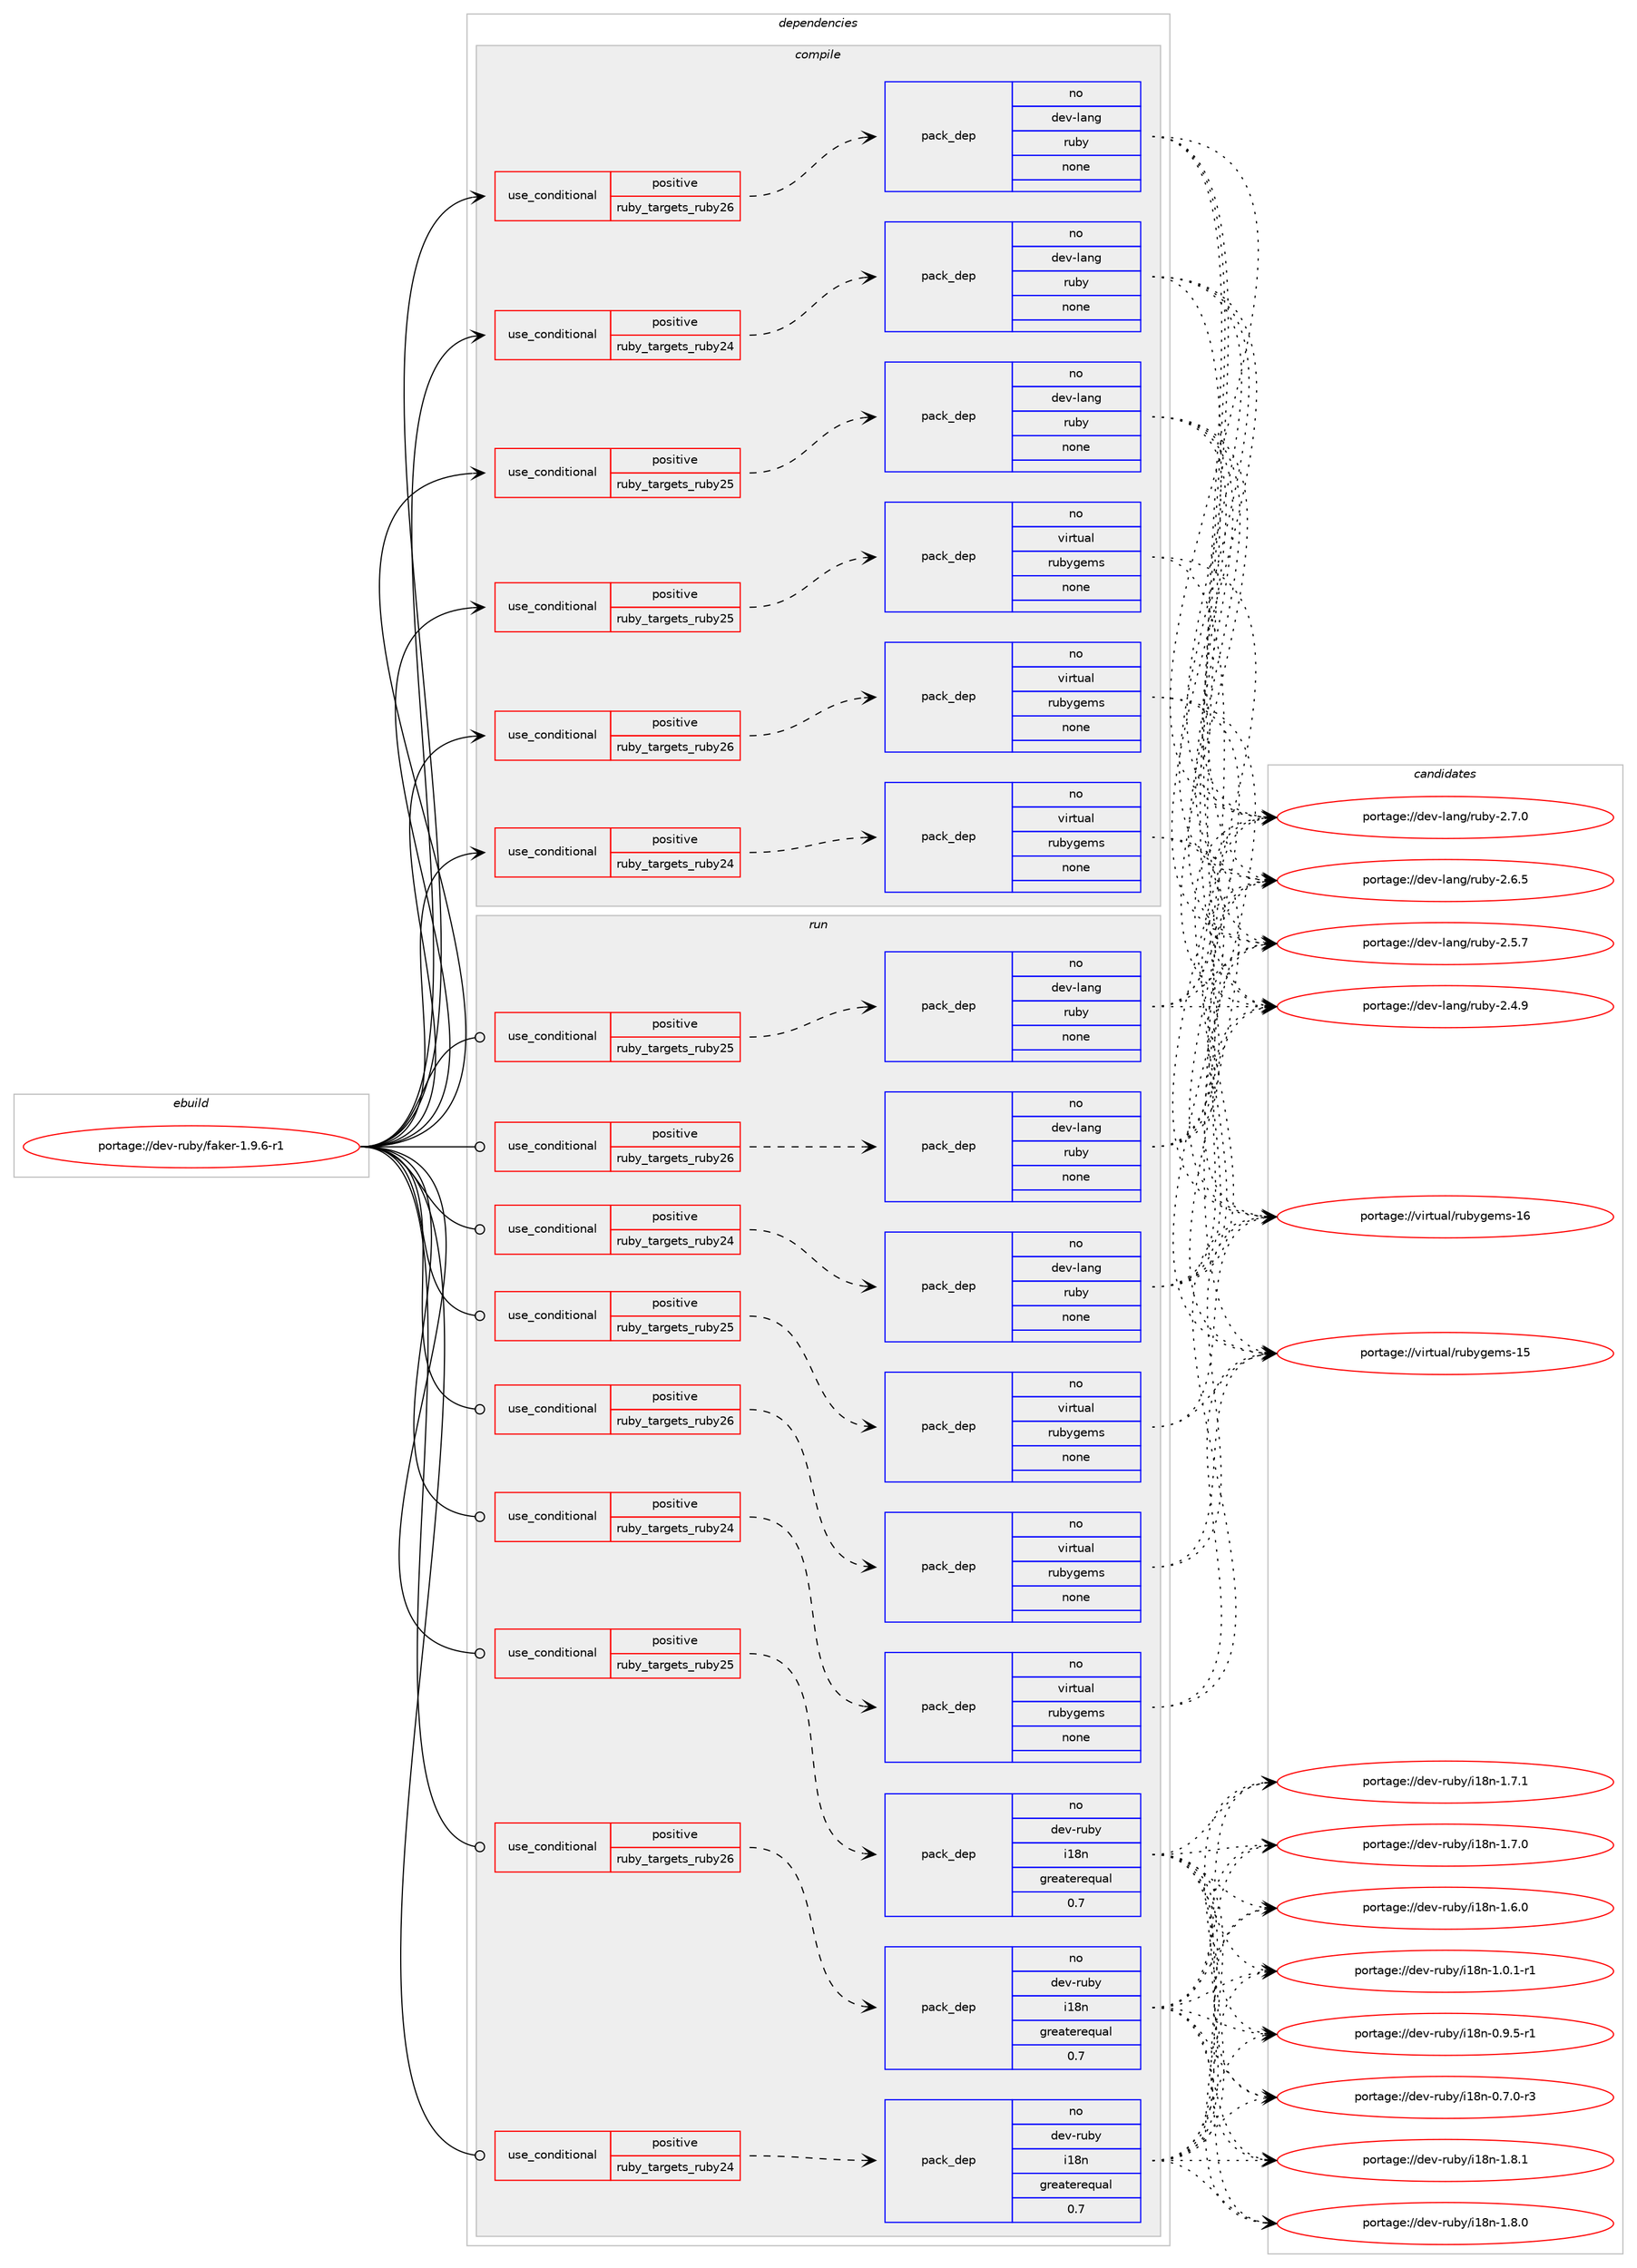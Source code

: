 digraph prolog {

# *************
# Graph options
# *************

newrank=true;
concentrate=true;
compound=true;
graph [rankdir=LR,fontname=Helvetica,fontsize=10,ranksep=1.5];#, ranksep=2.5, nodesep=0.2];
edge  [arrowhead=vee];
node  [fontname=Helvetica,fontsize=10];

# **********
# The ebuild
# **********

subgraph cluster_leftcol {
color=gray;
label=<<i>ebuild</i>>;
id [label="portage://dev-ruby/faker-1.9.6-r1", color=red, width=4, href="../dev-ruby/faker-1.9.6-r1.svg"];
}

# ****************
# The dependencies
# ****************

subgraph cluster_midcol {
color=gray;
label=<<i>dependencies</i>>;
subgraph cluster_compile {
fillcolor="#eeeeee";
style=filled;
label=<<i>compile</i>>;
subgraph cond87905 {
dependency357274 [label=<<TABLE BORDER="0" CELLBORDER="1" CELLSPACING="0" CELLPADDING="4"><TR><TD ROWSPAN="3" CELLPADDING="10">use_conditional</TD></TR><TR><TD>positive</TD></TR><TR><TD>ruby_targets_ruby24</TD></TR></TABLE>>, shape=none, color=red];
subgraph pack264556 {
dependency357275 [label=<<TABLE BORDER="0" CELLBORDER="1" CELLSPACING="0" CELLPADDING="4" WIDTH="220"><TR><TD ROWSPAN="6" CELLPADDING="30">pack_dep</TD></TR><TR><TD WIDTH="110">no</TD></TR><TR><TD>dev-lang</TD></TR><TR><TD>ruby</TD></TR><TR><TD>none</TD></TR><TR><TD></TD></TR></TABLE>>, shape=none, color=blue];
}
dependency357274:e -> dependency357275:w [weight=20,style="dashed",arrowhead="vee"];
}
id:e -> dependency357274:w [weight=20,style="solid",arrowhead="vee"];
subgraph cond87906 {
dependency357276 [label=<<TABLE BORDER="0" CELLBORDER="1" CELLSPACING="0" CELLPADDING="4"><TR><TD ROWSPAN="3" CELLPADDING="10">use_conditional</TD></TR><TR><TD>positive</TD></TR><TR><TD>ruby_targets_ruby24</TD></TR></TABLE>>, shape=none, color=red];
subgraph pack264557 {
dependency357277 [label=<<TABLE BORDER="0" CELLBORDER="1" CELLSPACING="0" CELLPADDING="4" WIDTH="220"><TR><TD ROWSPAN="6" CELLPADDING="30">pack_dep</TD></TR><TR><TD WIDTH="110">no</TD></TR><TR><TD>virtual</TD></TR><TR><TD>rubygems</TD></TR><TR><TD>none</TD></TR><TR><TD></TD></TR></TABLE>>, shape=none, color=blue];
}
dependency357276:e -> dependency357277:w [weight=20,style="dashed",arrowhead="vee"];
}
id:e -> dependency357276:w [weight=20,style="solid",arrowhead="vee"];
subgraph cond87907 {
dependency357278 [label=<<TABLE BORDER="0" CELLBORDER="1" CELLSPACING="0" CELLPADDING="4"><TR><TD ROWSPAN="3" CELLPADDING="10">use_conditional</TD></TR><TR><TD>positive</TD></TR><TR><TD>ruby_targets_ruby25</TD></TR></TABLE>>, shape=none, color=red];
subgraph pack264558 {
dependency357279 [label=<<TABLE BORDER="0" CELLBORDER="1" CELLSPACING="0" CELLPADDING="4" WIDTH="220"><TR><TD ROWSPAN="6" CELLPADDING="30">pack_dep</TD></TR><TR><TD WIDTH="110">no</TD></TR><TR><TD>dev-lang</TD></TR><TR><TD>ruby</TD></TR><TR><TD>none</TD></TR><TR><TD></TD></TR></TABLE>>, shape=none, color=blue];
}
dependency357278:e -> dependency357279:w [weight=20,style="dashed",arrowhead="vee"];
}
id:e -> dependency357278:w [weight=20,style="solid",arrowhead="vee"];
subgraph cond87908 {
dependency357280 [label=<<TABLE BORDER="0" CELLBORDER="1" CELLSPACING="0" CELLPADDING="4"><TR><TD ROWSPAN="3" CELLPADDING="10">use_conditional</TD></TR><TR><TD>positive</TD></TR><TR><TD>ruby_targets_ruby25</TD></TR></TABLE>>, shape=none, color=red];
subgraph pack264559 {
dependency357281 [label=<<TABLE BORDER="0" CELLBORDER="1" CELLSPACING="0" CELLPADDING="4" WIDTH="220"><TR><TD ROWSPAN="6" CELLPADDING="30">pack_dep</TD></TR><TR><TD WIDTH="110">no</TD></TR><TR><TD>virtual</TD></TR><TR><TD>rubygems</TD></TR><TR><TD>none</TD></TR><TR><TD></TD></TR></TABLE>>, shape=none, color=blue];
}
dependency357280:e -> dependency357281:w [weight=20,style="dashed",arrowhead="vee"];
}
id:e -> dependency357280:w [weight=20,style="solid",arrowhead="vee"];
subgraph cond87909 {
dependency357282 [label=<<TABLE BORDER="0" CELLBORDER="1" CELLSPACING="0" CELLPADDING="4"><TR><TD ROWSPAN="3" CELLPADDING="10">use_conditional</TD></TR><TR><TD>positive</TD></TR><TR><TD>ruby_targets_ruby26</TD></TR></TABLE>>, shape=none, color=red];
subgraph pack264560 {
dependency357283 [label=<<TABLE BORDER="0" CELLBORDER="1" CELLSPACING="0" CELLPADDING="4" WIDTH="220"><TR><TD ROWSPAN="6" CELLPADDING="30">pack_dep</TD></TR><TR><TD WIDTH="110">no</TD></TR><TR><TD>dev-lang</TD></TR><TR><TD>ruby</TD></TR><TR><TD>none</TD></TR><TR><TD></TD></TR></TABLE>>, shape=none, color=blue];
}
dependency357282:e -> dependency357283:w [weight=20,style="dashed",arrowhead="vee"];
}
id:e -> dependency357282:w [weight=20,style="solid",arrowhead="vee"];
subgraph cond87910 {
dependency357284 [label=<<TABLE BORDER="0" CELLBORDER="1" CELLSPACING="0" CELLPADDING="4"><TR><TD ROWSPAN="3" CELLPADDING="10">use_conditional</TD></TR><TR><TD>positive</TD></TR><TR><TD>ruby_targets_ruby26</TD></TR></TABLE>>, shape=none, color=red];
subgraph pack264561 {
dependency357285 [label=<<TABLE BORDER="0" CELLBORDER="1" CELLSPACING="0" CELLPADDING="4" WIDTH="220"><TR><TD ROWSPAN="6" CELLPADDING="30">pack_dep</TD></TR><TR><TD WIDTH="110">no</TD></TR><TR><TD>virtual</TD></TR><TR><TD>rubygems</TD></TR><TR><TD>none</TD></TR><TR><TD></TD></TR></TABLE>>, shape=none, color=blue];
}
dependency357284:e -> dependency357285:w [weight=20,style="dashed",arrowhead="vee"];
}
id:e -> dependency357284:w [weight=20,style="solid",arrowhead="vee"];
}
subgraph cluster_compileandrun {
fillcolor="#eeeeee";
style=filled;
label=<<i>compile and run</i>>;
}
subgraph cluster_run {
fillcolor="#eeeeee";
style=filled;
label=<<i>run</i>>;
subgraph cond87911 {
dependency357286 [label=<<TABLE BORDER="0" CELLBORDER="1" CELLSPACING="0" CELLPADDING="4"><TR><TD ROWSPAN="3" CELLPADDING="10">use_conditional</TD></TR><TR><TD>positive</TD></TR><TR><TD>ruby_targets_ruby24</TD></TR></TABLE>>, shape=none, color=red];
subgraph pack264562 {
dependency357287 [label=<<TABLE BORDER="0" CELLBORDER="1" CELLSPACING="0" CELLPADDING="4" WIDTH="220"><TR><TD ROWSPAN="6" CELLPADDING="30">pack_dep</TD></TR><TR><TD WIDTH="110">no</TD></TR><TR><TD>dev-lang</TD></TR><TR><TD>ruby</TD></TR><TR><TD>none</TD></TR><TR><TD></TD></TR></TABLE>>, shape=none, color=blue];
}
dependency357286:e -> dependency357287:w [weight=20,style="dashed",arrowhead="vee"];
}
id:e -> dependency357286:w [weight=20,style="solid",arrowhead="odot"];
subgraph cond87912 {
dependency357288 [label=<<TABLE BORDER="0" CELLBORDER="1" CELLSPACING="0" CELLPADDING="4"><TR><TD ROWSPAN="3" CELLPADDING="10">use_conditional</TD></TR><TR><TD>positive</TD></TR><TR><TD>ruby_targets_ruby24</TD></TR></TABLE>>, shape=none, color=red];
subgraph pack264563 {
dependency357289 [label=<<TABLE BORDER="0" CELLBORDER="1" CELLSPACING="0" CELLPADDING="4" WIDTH="220"><TR><TD ROWSPAN="6" CELLPADDING="30">pack_dep</TD></TR><TR><TD WIDTH="110">no</TD></TR><TR><TD>dev-ruby</TD></TR><TR><TD>i18n</TD></TR><TR><TD>greaterequal</TD></TR><TR><TD>0.7</TD></TR></TABLE>>, shape=none, color=blue];
}
dependency357288:e -> dependency357289:w [weight=20,style="dashed",arrowhead="vee"];
}
id:e -> dependency357288:w [weight=20,style="solid",arrowhead="odot"];
subgraph cond87913 {
dependency357290 [label=<<TABLE BORDER="0" CELLBORDER="1" CELLSPACING="0" CELLPADDING="4"><TR><TD ROWSPAN="3" CELLPADDING="10">use_conditional</TD></TR><TR><TD>positive</TD></TR><TR><TD>ruby_targets_ruby24</TD></TR></TABLE>>, shape=none, color=red];
subgraph pack264564 {
dependency357291 [label=<<TABLE BORDER="0" CELLBORDER="1" CELLSPACING="0" CELLPADDING="4" WIDTH="220"><TR><TD ROWSPAN="6" CELLPADDING="30">pack_dep</TD></TR><TR><TD WIDTH="110">no</TD></TR><TR><TD>virtual</TD></TR><TR><TD>rubygems</TD></TR><TR><TD>none</TD></TR><TR><TD></TD></TR></TABLE>>, shape=none, color=blue];
}
dependency357290:e -> dependency357291:w [weight=20,style="dashed",arrowhead="vee"];
}
id:e -> dependency357290:w [weight=20,style="solid",arrowhead="odot"];
subgraph cond87914 {
dependency357292 [label=<<TABLE BORDER="0" CELLBORDER="1" CELLSPACING="0" CELLPADDING="4"><TR><TD ROWSPAN="3" CELLPADDING="10">use_conditional</TD></TR><TR><TD>positive</TD></TR><TR><TD>ruby_targets_ruby25</TD></TR></TABLE>>, shape=none, color=red];
subgraph pack264565 {
dependency357293 [label=<<TABLE BORDER="0" CELLBORDER="1" CELLSPACING="0" CELLPADDING="4" WIDTH="220"><TR><TD ROWSPAN="6" CELLPADDING="30">pack_dep</TD></TR><TR><TD WIDTH="110">no</TD></TR><TR><TD>dev-lang</TD></TR><TR><TD>ruby</TD></TR><TR><TD>none</TD></TR><TR><TD></TD></TR></TABLE>>, shape=none, color=blue];
}
dependency357292:e -> dependency357293:w [weight=20,style="dashed",arrowhead="vee"];
}
id:e -> dependency357292:w [weight=20,style="solid",arrowhead="odot"];
subgraph cond87915 {
dependency357294 [label=<<TABLE BORDER="0" CELLBORDER="1" CELLSPACING="0" CELLPADDING="4"><TR><TD ROWSPAN="3" CELLPADDING="10">use_conditional</TD></TR><TR><TD>positive</TD></TR><TR><TD>ruby_targets_ruby25</TD></TR></TABLE>>, shape=none, color=red];
subgraph pack264566 {
dependency357295 [label=<<TABLE BORDER="0" CELLBORDER="1" CELLSPACING="0" CELLPADDING="4" WIDTH="220"><TR><TD ROWSPAN="6" CELLPADDING="30">pack_dep</TD></TR><TR><TD WIDTH="110">no</TD></TR><TR><TD>dev-ruby</TD></TR><TR><TD>i18n</TD></TR><TR><TD>greaterequal</TD></TR><TR><TD>0.7</TD></TR></TABLE>>, shape=none, color=blue];
}
dependency357294:e -> dependency357295:w [weight=20,style="dashed",arrowhead="vee"];
}
id:e -> dependency357294:w [weight=20,style="solid",arrowhead="odot"];
subgraph cond87916 {
dependency357296 [label=<<TABLE BORDER="0" CELLBORDER="1" CELLSPACING="0" CELLPADDING="4"><TR><TD ROWSPAN="3" CELLPADDING="10">use_conditional</TD></TR><TR><TD>positive</TD></TR><TR><TD>ruby_targets_ruby25</TD></TR></TABLE>>, shape=none, color=red];
subgraph pack264567 {
dependency357297 [label=<<TABLE BORDER="0" CELLBORDER="1" CELLSPACING="0" CELLPADDING="4" WIDTH="220"><TR><TD ROWSPAN="6" CELLPADDING="30">pack_dep</TD></TR><TR><TD WIDTH="110">no</TD></TR><TR><TD>virtual</TD></TR><TR><TD>rubygems</TD></TR><TR><TD>none</TD></TR><TR><TD></TD></TR></TABLE>>, shape=none, color=blue];
}
dependency357296:e -> dependency357297:w [weight=20,style="dashed",arrowhead="vee"];
}
id:e -> dependency357296:w [weight=20,style="solid",arrowhead="odot"];
subgraph cond87917 {
dependency357298 [label=<<TABLE BORDER="0" CELLBORDER="1" CELLSPACING="0" CELLPADDING="4"><TR><TD ROWSPAN="3" CELLPADDING="10">use_conditional</TD></TR><TR><TD>positive</TD></TR><TR><TD>ruby_targets_ruby26</TD></TR></TABLE>>, shape=none, color=red];
subgraph pack264568 {
dependency357299 [label=<<TABLE BORDER="0" CELLBORDER="1" CELLSPACING="0" CELLPADDING="4" WIDTH="220"><TR><TD ROWSPAN="6" CELLPADDING="30">pack_dep</TD></TR><TR><TD WIDTH="110">no</TD></TR><TR><TD>dev-lang</TD></TR><TR><TD>ruby</TD></TR><TR><TD>none</TD></TR><TR><TD></TD></TR></TABLE>>, shape=none, color=blue];
}
dependency357298:e -> dependency357299:w [weight=20,style="dashed",arrowhead="vee"];
}
id:e -> dependency357298:w [weight=20,style="solid",arrowhead="odot"];
subgraph cond87918 {
dependency357300 [label=<<TABLE BORDER="0" CELLBORDER="1" CELLSPACING="0" CELLPADDING="4"><TR><TD ROWSPAN="3" CELLPADDING="10">use_conditional</TD></TR><TR><TD>positive</TD></TR><TR><TD>ruby_targets_ruby26</TD></TR></TABLE>>, shape=none, color=red];
subgraph pack264569 {
dependency357301 [label=<<TABLE BORDER="0" CELLBORDER="1" CELLSPACING="0" CELLPADDING="4" WIDTH="220"><TR><TD ROWSPAN="6" CELLPADDING="30">pack_dep</TD></TR><TR><TD WIDTH="110">no</TD></TR><TR><TD>dev-ruby</TD></TR><TR><TD>i18n</TD></TR><TR><TD>greaterequal</TD></TR><TR><TD>0.7</TD></TR></TABLE>>, shape=none, color=blue];
}
dependency357300:e -> dependency357301:w [weight=20,style="dashed",arrowhead="vee"];
}
id:e -> dependency357300:w [weight=20,style="solid",arrowhead="odot"];
subgraph cond87919 {
dependency357302 [label=<<TABLE BORDER="0" CELLBORDER="1" CELLSPACING="0" CELLPADDING="4"><TR><TD ROWSPAN="3" CELLPADDING="10">use_conditional</TD></TR><TR><TD>positive</TD></TR><TR><TD>ruby_targets_ruby26</TD></TR></TABLE>>, shape=none, color=red];
subgraph pack264570 {
dependency357303 [label=<<TABLE BORDER="0" CELLBORDER="1" CELLSPACING="0" CELLPADDING="4" WIDTH="220"><TR><TD ROWSPAN="6" CELLPADDING="30">pack_dep</TD></TR><TR><TD WIDTH="110">no</TD></TR><TR><TD>virtual</TD></TR><TR><TD>rubygems</TD></TR><TR><TD>none</TD></TR><TR><TD></TD></TR></TABLE>>, shape=none, color=blue];
}
dependency357302:e -> dependency357303:w [weight=20,style="dashed",arrowhead="vee"];
}
id:e -> dependency357302:w [weight=20,style="solid",arrowhead="odot"];
}
}

# **************
# The candidates
# **************

subgraph cluster_choices {
rank=same;
color=gray;
label=<<i>candidates</i>>;

subgraph choice264556 {
color=black;
nodesep=1;
choice10010111845108971101034711411798121455046554648 [label="portage://dev-lang/ruby-2.7.0", color=red, width=4,href="../dev-lang/ruby-2.7.0.svg"];
choice10010111845108971101034711411798121455046544653 [label="portage://dev-lang/ruby-2.6.5", color=red, width=4,href="../dev-lang/ruby-2.6.5.svg"];
choice10010111845108971101034711411798121455046534655 [label="portage://dev-lang/ruby-2.5.7", color=red, width=4,href="../dev-lang/ruby-2.5.7.svg"];
choice10010111845108971101034711411798121455046524657 [label="portage://dev-lang/ruby-2.4.9", color=red, width=4,href="../dev-lang/ruby-2.4.9.svg"];
dependency357275:e -> choice10010111845108971101034711411798121455046554648:w [style=dotted,weight="100"];
dependency357275:e -> choice10010111845108971101034711411798121455046544653:w [style=dotted,weight="100"];
dependency357275:e -> choice10010111845108971101034711411798121455046534655:w [style=dotted,weight="100"];
dependency357275:e -> choice10010111845108971101034711411798121455046524657:w [style=dotted,weight="100"];
}
subgraph choice264557 {
color=black;
nodesep=1;
choice118105114116117971084711411798121103101109115454954 [label="portage://virtual/rubygems-16", color=red, width=4,href="../virtual/rubygems-16.svg"];
choice118105114116117971084711411798121103101109115454953 [label="portage://virtual/rubygems-15", color=red, width=4,href="../virtual/rubygems-15.svg"];
dependency357277:e -> choice118105114116117971084711411798121103101109115454954:w [style=dotted,weight="100"];
dependency357277:e -> choice118105114116117971084711411798121103101109115454953:w [style=dotted,weight="100"];
}
subgraph choice264558 {
color=black;
nodesep=1;
choice10010111845108971101034711411798121455046554648 [label="portage://dev-lang/ruby-2.7.0", color=red, width=4,href="../dev-lang/ruby-2.7.0.svg"];
choice10010111845108971101034711411798121455046544653 [label="portage://dev-lang/ruby-2.6.5", color=red, width=4,href="../dev-lang/ruby-2.6.5.svg"];
choice10010111845108971101034711411798121455046534655 [label="portage://dev-lang/ruby-2.5.7", color=red, width=4,href="../dev-lang/ruby-2.5.7.svg"];
choice10010111845108971101034711411798121455046524657 [label="portage://dev-lang/ruby-2.4.9", color=red, width=4,href="../dev-lang/ruby-2.4.9.svg"];
dependency357279:e -> choice10010111845108971101034711411798121455046554648:w [style=dotted,weight="100"];
dependency357279:e -> choice10010111845108971101034711411798121455046544653:w [style=dotted,weight="100"];
dependency357279:e -> choice10010111845108971101034711411798121455046534655:w [style=dotted,weight="100"];
dependency357279:e -> choice10010111845108971101034711411798121455046524657:w [style=dotted,weight="100"];
}
subgraph choice264559 {
color=black;
nodesep=1;
choice118105114116117971084711411798121103101109115454954 [label="portage://virtual/rubygems-16", color=red, width=4,href="../virtual/rubygems-16.svg"];
choice118105114116117971084711411798121103101109115454953 [label="portage://virtual/rubygems-15", color=red, width=4,href="../virtual/rubygems-15.svg"];
dependency357281:e -> choice118105114116117971084711411798121103101109115454954:w [style=dotted,weight="100"];
dependency357281:e -> choice118105114116117971084711411798121103101109115454953:w [style=dotted,weight="100"];
}
subgraph choice264560 {
color=black;
nodesep=1;
choice10010111845108971101034711411798121455046554648 [label="portage://dev-lang/ruby-2.7.0", color=red, width=4,href="../dev-lang/ruby-2.7.0.svg"];
choice10010111845108971101034711411798121455046544653 [label="portage://dev-lang/ruby-2.6.5", color=red, width=4,href="../dev-lang/ruby-2.6.5.svg"];
choice10010111845108971101034711411798121455046534655 [label="portage://dev-lang/ruby-2.5.7", color=red, width=4,href="../dev-lang/ruby-2.5.7.svg"];
choice10010111845108971101034711411798121455046524657 [label="portage://dev-lang/ruby-2.4.9", color=red, width=4,href="../dev-lang/ruby-2.4.9.svg"];
dependency357283:e -> choice10010111845108971101034711411798121455046554648:w [style=dotted,weight="100"];
dependency357283:e -> choice10010111845108971101034711411798121455046544653:w [style=dotted,weight="100"];
dependency357283:e -> choice10010111845108971101034711411798121455046534655:w [style=dotted,weight="100"];
dependency357283:e -> choice10010111845108971101034711411798121455046524657:w [style=dotted,weight="100"];
}
subgraph choice264561 {
color=black;
nodesep=1;
choice118105114116117971084711411798121103101109115454954 [label="portage://virtual/rubygems-16", color=red, width=4,href="../virtual/rubygems-16.svg"];
choice118105114116117971084711411798121103101109115454953 [label="portage://virtual/rubygems-15", color=red, width=4,href="../virtual/rubygems-15.svg"];
dependency357285:e -> choice118105114116117971084711411798121103101109115454954:w [style=dotted,weight="100"];
dependency357285:e -> choice118105114116117971084711411798121103101109115454953:w [style=dotted,weight="100"];
}
subgraph choice264562 {
color=black;
nodesep=1;
choice10010111845108971101034711411798121455046554648 [label="portage://dev-lang/ruby-2.7.0", color=red, width=4,href="../dev-lang/ruby-2.7.0.svg"];
choice10010111845108971101034711411798121455046544653 [label="portage://dev-lang/ruby-2.6.5", color=red, width=4,href="../dev-lang/ruby-2.6.5.svg"];
choice10010111845108971101034711411798121455046534655 [label="portage://dev-lang/ruby-2.5.7", color=red, width=4,href="../dev-lang/ruby-2.5.7.svg"];
choice10010111845108971101034711411798121455046524657 [label="portage://dev-lang/ruby-2.4.9", color=red, width=4,href="../dev-lang/ruby-2.4.9.svg"];
dependency357287:e -> choice10010111845108971101034711411798121455046554648:w [style=dotted,weight="100"];
dependency357287:e -> choice10010111845108971101034711411798121455046544653:w [style=dotted,weight="100"];
dependency357287:e -> choice10010111845108971101034711411798121455046534655:w [style=dotted,weight="100"];
dependency357287:e -> choice10010111845108971101034711411798121455046524657:w [style=dotted,weight="100"];
}
subgraph choice264563 {
color=black;
nodesep=1;
choice1001011184511411798121471054956110454946564649 [label="portage://dev-ruby/i18n-1.8.1", color=red, width=4,href="../dev-ruby/i18n-1.8.1.svg"];
choice1001011184511411798121471054956110454946564648 [label="portage://dev-ruby/i18n-1.8.0", color=red, width=4,href="../dev-ruby/i18n-1.8.0.svg"];
choice1001011184511411798121471054956110454946554649 [label="portage://dev-ruby/i18n-1.7.1", color=red, width=4,href="../dev-ruby/i18n-1.7.1.svg"];
choice1001011184511411798121471054956110454946554648 [label="portage://dev-ruby/i18n-1.7.0", color=red, width=4,href="../dev-ruby/i18n-1.7.0.svg"];
choice1001011184511411798121471054956110454946544648 [label="portage://dev-ruby/i18n-1.6.0", color=red, width=4,href="../dev-ruby/i18n-1.6.0.svg"];
choice10010111845114117981214710549561104549464846494511449 [label="portage://dev-ruby/i18n-1.0.1-r1", color=red, width=4,href="../dev-ruby/i18n-1.0.1-r1.svg"];
choice10010111845114117981214710549561104548465746534511449 [label="portage://dev-ruby/i18n-0.9.5-r1", color=red, width=4,href="../dev-ruby/i18n-0.9.5-r1.svg"];
choice10010111845114117981214710549561104548465546484511451 [label="portage://dev-ruby/i18n-0.7.0-r3", color=red, width=4,href="../dev-ruby/i18n-0.7.0-r3.svg"];
dependency357289:e -> choice1001011184511411798121471054956110454946564649:w [style=dotted,weight="100"];
dependency357289:e -> choice1001011184511411798121471054956110454946564648:w [style=dotted,weight="100"];
dependency357289:e -> choice1001011184511411798121471054956110454946554649:w [style=dotted,weight="100"];
dependency357289:e -> choice1001011184511411798121471054956110454946554648:w [style=dotted,weight="100"];
dependency357289:e -> choice1001011184511411798121471054956110454946544648:w [style=dotted,weight="100"];
dependency357289:e -> choice10010111845114117981214710549561104549464846494511449:w [style=dotted,weight="100"];
dependency357289:e -> choice10010111845114117981214710549561104548465746534511449:w [style=dotted,weight="100"];
dependency357289:e -> choice10010111845114117981214710549561104548465546484511451:w [style=dotted,weight="100"];
}
subgraph choice264564 {
color=black;
nodesep=1;
choice118105114116117971084711411798121103101109115454954 [label="portage://virtual/rubygems-16", color=red, width=4,href="../virtual/rubygems-16.svg"];
choice118105114116117971084711411798121103101109115454953 [label="portage://virtual/rubygems-15", color=red, width=4,href="../virtual/rubygems-15.svg"];
dependency357291:e -> choice118105114116117971084711411798121103101109115454954:w [style=dotted,weight="100"];
dependency357291:e -> choice118105114116117971084711411798121103101109115454953:w [style=dotted,weight="100"];
}
subgraph choice264565 {
color=black;
nodesep=1;
choice10010111845108971101034711411798121455046554648 [label="portage://dev-lang/ruby-2.7.0", color=red, width=4,href="../dev-lang/ruby-2.7.0.svg"];
choice10010111845108971101034711411798121455046544653 [label="portage://dev-lang/ruby-2.6.5", color=red, width=4,href="../dev-lang/ruby-2.6.5.svg"];
choice10010111845108971101034711411798121455046534655 [label="portage://dev-lang/ruby-2.5.7", color=red, width=4,href="../dev-lang/ruby-2.5.7.svg"];
choice10010111845108971101034711411798121455046524657 [label="portage://dev-lang/ruby-2.4.9", color=red, width=4,href="../dev-lang/ruby-2.4.9.svg"];
dependency357293:e -> choice10010111845108971101034711411798121455046554648:w [style=dotted,weight="100"];
dependency357293:e -> choice10010111845108971101034711411798121455046544653:w [style=dotted,weight="100"];
dependency357293:e -> choice10010111845108971101034711411798121455046534655:w [style=dotted,weight="100"];
dependency357293:e -> choice10010111845108971101034711411798121455046524657:w [style=dotted,weight="100"];
}
subgraph choice264566 {
color=black;
nodesep=1;
choice1001011184511411798121471054956110454946564649 [label="portage://dev-ruby/i18n-1.8.1", color=red, width=4,href="../dev-ruby/i18n-1.8.1.svg"];
choice1001011184511411798121471054956110454946564648 [label="portage://dev-ruby/i18n-1.8.0", color=red, width=4,href="../dev-ruby/i18n-1.8.0.svg"];
choice1001011184511411798121471054956110454946554649 [label="portage://dev-ruby/i18n-1.7.1", color=red, width=4,href="../dev-ruby/i18n-1.7.1.svg"];
choice1001011184511411798121471054956110454946554648 [label="portage://dev-ruby/i18n-1.7.0", color=red, width=4,href="../dev-ruby/i18n-1.7.0.svg"];
choice1001011184511411798121471054956110454946544648 [label="portage://dev-ruby/i18n-1.6.0", color=red, width=4,href="../dev-ruby/i18n-1.6.0.svg"];
choice10010111845114117981214710549561104549464846494511449 [label="portage://dev-ruby/i18n-1.0.1-r1", color=red, width=4,href="../dev-ruby/i18n-1.0.1-r1.svg"];
choice10010111845114117981214710549561104548465746534511449 [label="portage://dev-ruby/i18n-0.9.5-r1", color=red, width=4,href="../dev-ruby/i18n-0.9.5-r1.svg"];
choice10010111845114117981214710549561104548465546484511451 [label="portage://dev-ruby/i18n-0.7.0-r3", color=red, width=4,href="../dev-ruby/i18n-0.7.0-r3.svg"];
dependency357295:e -> choice1001011184511411798121471054956110454946564649:w [style=dotted,weight="100"];
dependency357295:e -> choice1001011184511411798121471054956110454946564648:w [style=dotted,weight="100"];
dependency357295:e -> choice1001011184511411798121471054956110454946554649:w [style=dotted,weight="100"];
dependency357295:e -> choice1001011184511411798121471054956110454946554648:w [style=dotted,weight="100"];
dependency357295:e -> choice1001011184511411798121471054956110454946544648:w [style=dotted,weight="100"];
dependency357295:e -> choice10010111845114117981214710549561104549464846494511449:w [style=dotted,weight="100"];
dependency357295:e -> choice10010111845114117981214710549561104548465746534511449:w [style=dotted,weight="100"];
dependency357295:e -> choice10010111845114117981214710549561104548465546484511451:w [style=dotted,weight="100"];
}
subgraph choice264567 {
color=black;
nodesep=1;
choice118105114116117971084711411798121103101109115454954 [label="portage://virtual/rubygems-16", color=red, width=4,href="../virtual/rubygems-16.svg"];
choice118105114116117971084711411798121103101109115454953 [label="portage://virtual/rubygems-15", color=red, width=4,href="../virtual/rubygems-15.svg"];
dependency357297:e -> choice118105114116117971084711411798121103101109115454954:w [style=dotted,weight="100"];
dependency357297:e -> choice118105114116117971084711411798121103101109115454953:w [style=dotted,weight="100"];
}
subgraph choice264568 {
color=black;
nodesep=1;
choice10010111845108971101034711411798121455046554648 [label="portage://dev-lang/ruby-2.7.0", color=red, width=4,href="../dev-lang/ruby-2.7.0.svg"];
choice10010111845108971101034711411798121455046544653 [label="portage://dev-lang/ruby-2.6.5", color=red, width=4,href="../dev-lang/ruby-2.6.5.svg"];
choice10010111845108971101034711411798121455046534655 [label="portage://dev-lang/ruby-2.5.7", color=red, width=4,href="../dev-lang/ruby-2.5.7.svg"];
choice10010111845108971101034711411798121455046524657 [label="portage://dev-lang/ruby-2.4.9", color=red, width=4,href="../dev-lang/ruby-2.4.9.svg"];
dependency357299:e -> choice10010111845108971101034711411798121455046554648:w [style=dotted,weight="100"];
dependency357299:e -> choice10010111845108971101034711411798121455046544653:w [style=dotted,weight="100"];
dependency357299:e -> choice10010111845108971101034711411798121455046534655:w [style=dotted,weight="100"];
dependency357299:e -> choice10010111845108971101034711411798121455046524657:w [style=dotted,weight="100"];
}
subgraph choice264569 {
color=black;
nodesep=1;
choice1001011184511411798121471054956110454946564649 [label="portage://dev-ruby/i18n-1.8.1", color=red, width=4,href="../dev-ruby/i18n-1.8.1.svg"];
choice1001011184511411798121471054956110454946564648 [label="portage://dev-ruby/i18n-1.8.0", color=red, width=4,href="../dev-ruby/i18n-1.8.0.svg"];
choice1001011184511411798121471054956110454946554649 [label="portage://dev-ruby/i18n-1.7.1", color=red, width=4,href="../dev-ruby/i18n-1.7.1.svg"];
choice1001011184511411798121471054956110454946554648 [label="portage://dev-ruby/i18n-1.7.0", color=red, width=4,href="../dev-ruby/i18n-1.7.0.svg"];
choice1001011184511411798121471054956110454946544648 [label="portage://dev-ruby/i18n-1.6.0", color=red, width=4,href="../dev-ruby/i18n-1.6.0.svg"];
choice10010111845114117981214710549561104549464846494511449 [label="portage://dev-ruby/i18n-1.0.1-r1", color=red, width=4,href="../dev-ruby/i18n-1.0.1-r1.svg"];
choice10010111845114117981214710549561104548465746534511449 [label="portage://dev-ruby/i18n-0.9.5-r1", color=red, width=4,href="../dev-ruby/i18n-0.9.5-r1.svg"];
choice10010111845114117981214710549561104548465546484511451 [label="portage://dev-ruby/i18n-0.7.0-r3", color=red, width=4,href="../dev-ruby/i18n-0.7.0-r3.svg"];
dependency357301:e -> choice1001011184511411798121471054956110454946564649:w [style=dotted,weight="100"];
dependency357301:e -> choice1001011184511411798121471054956110454946564648:w [style=dotted,weight="100"];
dependency357301:e -> choice1001011184511411798121471054956110454946554649:w [style=dotted,weight="100"];
dependency357301:e -> choice1001011184511411798121471054956110454946554648:w [style=dotted,weight="100"];
dependency357301:e -> choice1001011184511411798121471054956110454946544648:w [style=dotted,weight="100"];
dependency357301:e -> choice10010111845114117981214710549561104549464846494511449:w [style=dotted,weight="100"];
dependency357301:e -> choice10010111845114117981214710549561104548465746534511449:w [style=dotted,weight="100"];
dependency357301:e -> choice10010111845114117981214710549561104548465546484511451:w [style=dotted,weight="100"];
}
subgraph choice264570 {
color=black;
nodesep=1;
choice118105114116117971084711411798121103101109115454954 [label="portage://virtual/rubygems-16", color=red, width=4,href="../virtual/rubygems-16.svg"];
choice118105114116117971084711411798121103101109115454953 [label="portage://virtual/rubygems-15", color=red, width=4,href="../virtual/rubygems-15.svg"];
dependency357303:e -> choice118105114116117971084711411798121103101109115454954:w [style=dotted,weight="100"];
dependency357303:e -> choice118105114116117971084711411798121103101109115454953:w [style=dotted,weight="100"];
}
}

}
